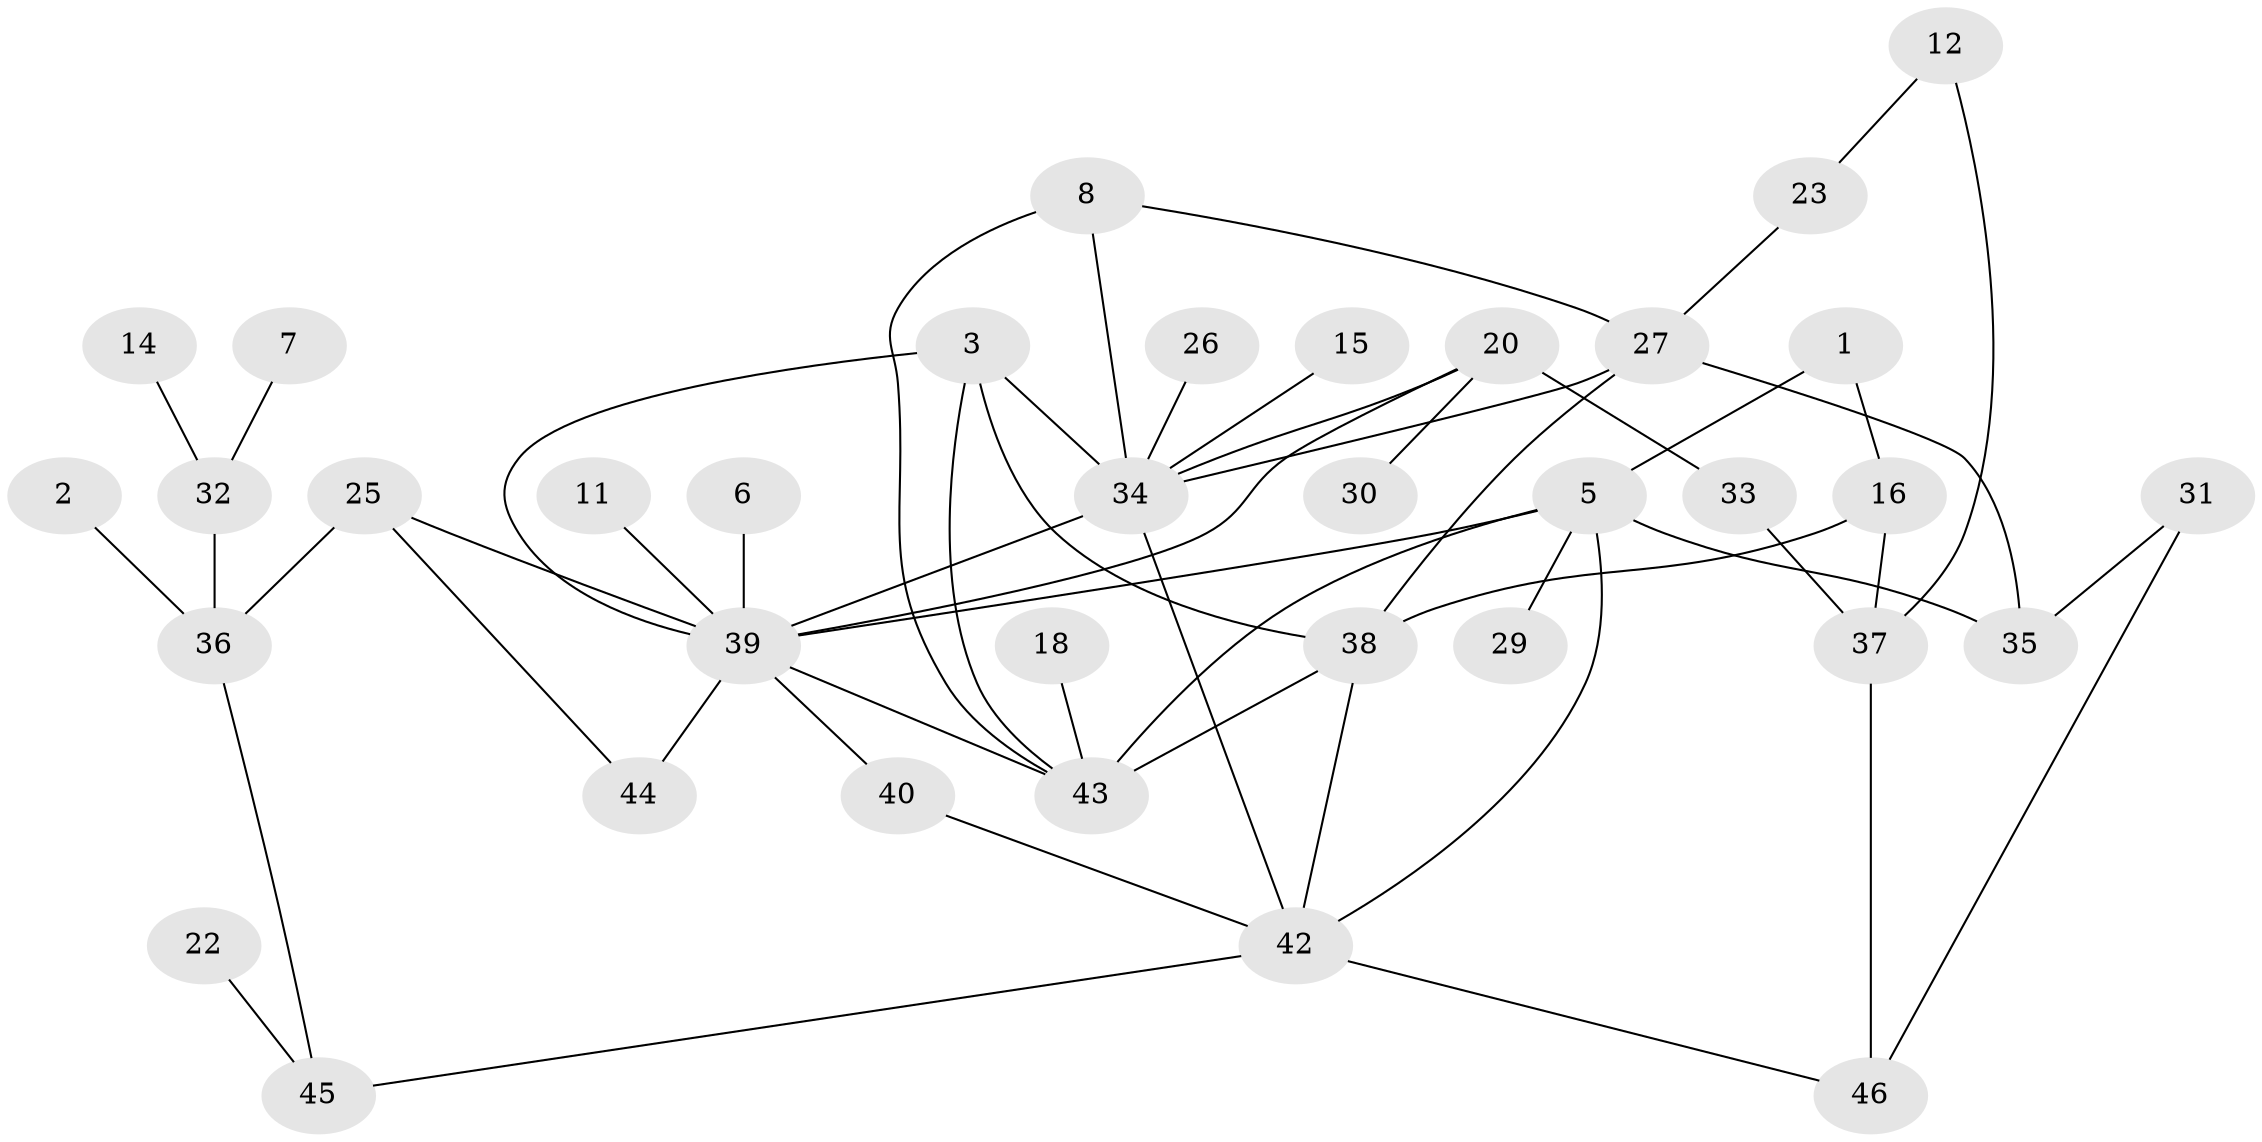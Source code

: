 // original degree distribution, {3: 0.2608695652173913, 2: 0.20652173913043478, 4: 0.16304347826086957, 0: 0.10869565217391304, 6: 0.021739130434782608, 1: 0.22826086956521738, 5: 0.010869565217391304}
// Generated by graph-tools (version 1.1) at 2025/49/03/09/25 03:49:04]
// undirected, 36 vertices, 54 edges
graph export_dot {
graph [start="1"]
  node [color=gray90,style=filled];
  1;
  2;
  3;
  5;
  6;
  7;
  8;
  11;
  12;
  14;
  15;
  16;
  18;
  20;
  22;
  23;
  25;
  26;
  27;
  29;
  30;
  31;
  32;
  33;
  34;
  35;
  36;
  37;
  38;
  39;
  40;
  42;
  43;
  44;
  45;
  46;
  1 -- 5 [weight=1.0];
  1 -- 16 [weight=1.0];
  2 -- 36 [weight=2.0];
  3 -- 34 [weight=1.0];
  3 -- 38 [weight=1.0];
  3 -- 39 [weight=1.0];
  3 -- 43 [weight=1.0];
  5 -- 29 [weight=1.0];
  5 -- 35 [weight=1.0];
  5 -- 39 [weight=1.0];
  5 -- 42 [weight=1.0];
  5 -- 43 [weight=2.0];
  6 -- 39 [weight=1.0];
  7 -- 32 [weight=1.0];
  8 -- 27 [weight=1.0];
  8 -- 34 [weight=1.0];
  8 -- 43 [weight=1.0];
  11 -- 39 [weight=1.0];
  12 -- 23 [weight=1.0];
  12 -- 37 [weight=1.0];
  14 -- 32 [weight=1.0];
  15 -- 34 [weight=1.0];
  16 -- 37 [weight=1.0];
  16 -- 38 [weight=1.0];
  18 -- 43 [weight=1.0];
  20 -- 30 [weight=1.0];
  20 -- 33 [weight=1.0];
  20 -- 34 [weight=1.0];
  20 -- 39 [weight=1.0];
  22 -- 45 [weight=1.0];
  23 -- 27 [weight=1.0];
  25 -- 36 [weight=1.0];
  25 -- 39 [weight=1.0];
  25 -- 44 [weight=1.0];
  26 -- 34 [weight=1.0];
  27 -- 34 [weight=1.0];
  27 -- 35 [weight=1.0];
  27 -- 38 [weight=1.0];
  31 -- 35 [weight=1.0];
  31 -- 46 [weight=1.0];
  32 -- 36 [weight=1.0];
  33 -- 37 [weight=1.0];
  34 -- 39 [weight=1.0];
  34 -- 42 [weight=1.0];
  36 -- 45 [weight=1.0];
  37 -- 46 [weight=1.0];
  38 -- 42 [weight=1.0];
  38 -- 43 [weight=2.0];
  39 -- 40 [weight=1.0];
  39 -- 43 [weight=1.0];
  39 -- 44 [weight=1.0];
  40 -- 42 [weight=1.0];
  42 -- 45 [weight=1.0];
  42 -- 46 [weight=1.0];
}

